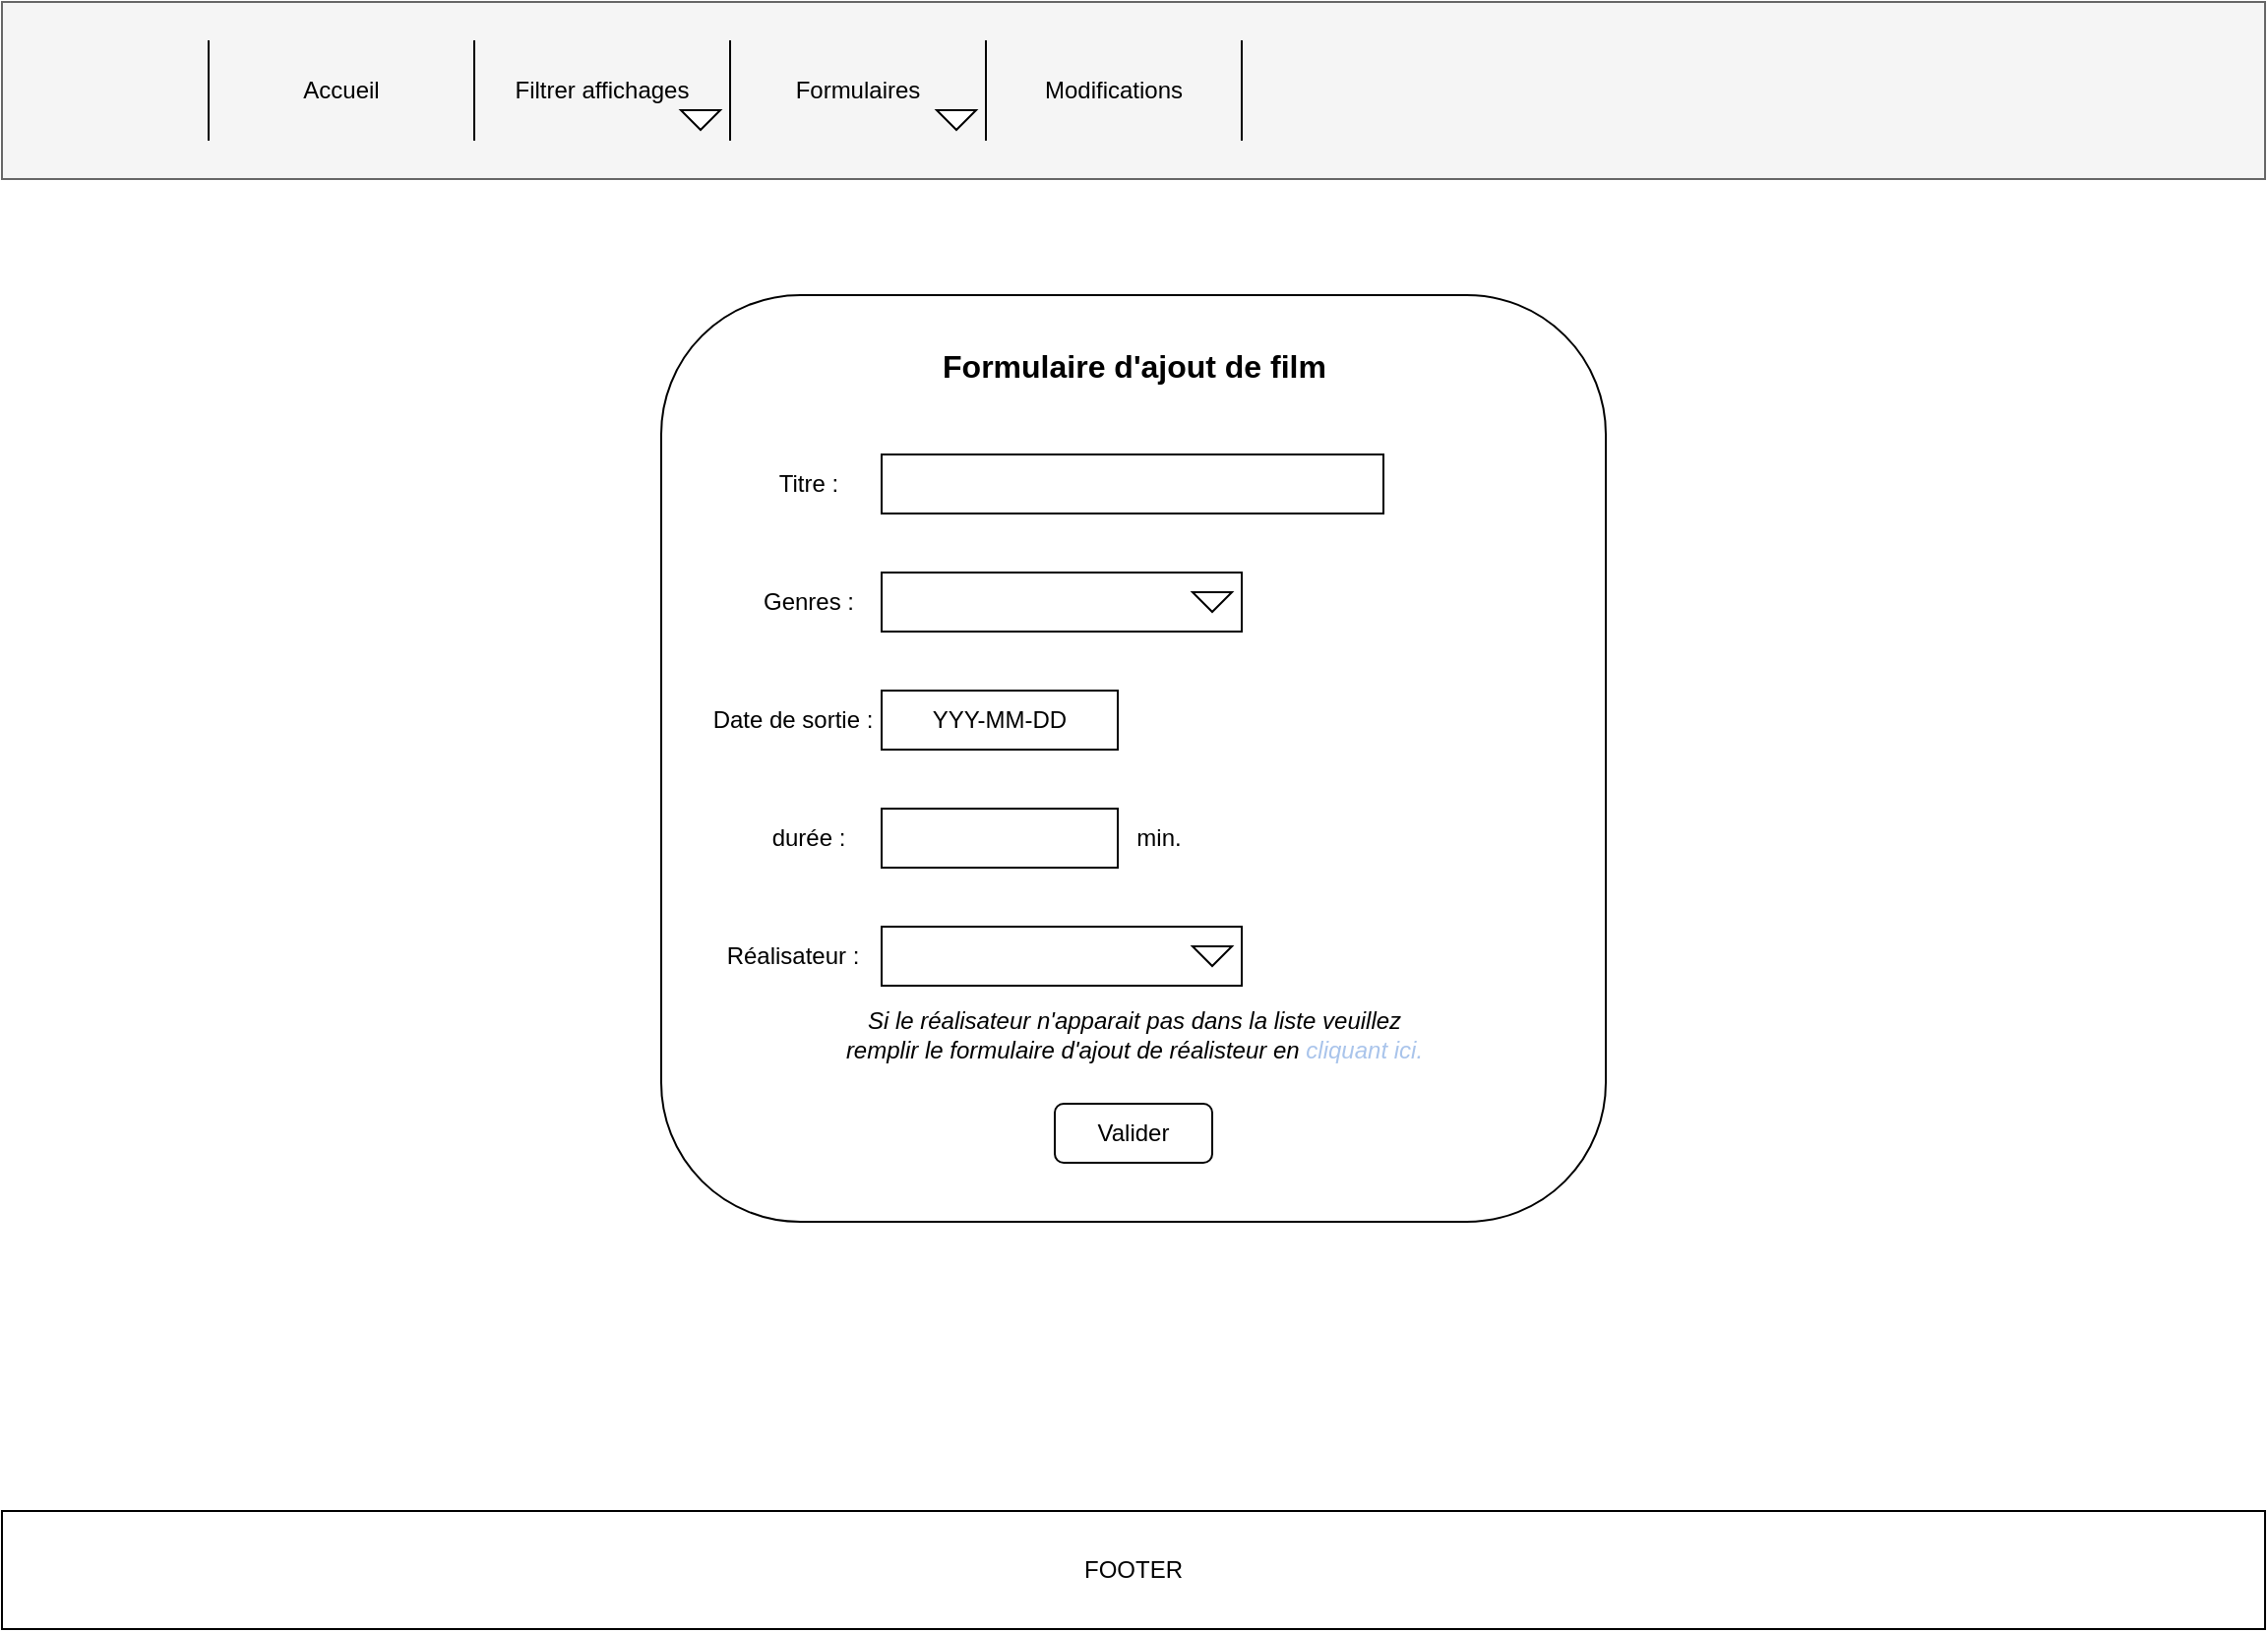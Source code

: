 <mxfile version="21.1.8" type="github">
  <diagram id="kgpKYQtTHZ0yAKxKKP6v" name="Page-1">
    <mxGraphModel dx="1195" dy="628" grid="1" gridSize="10" guides="1" tooltips="1" connect="1" arrows="1" fold="1" page="1" pageScale="1" pageWidth="1169" pageHeight="827" math="0" shadow="0">
      <root>
        <mxCell id="0" />
        <mxCell id="1" parent="0" />
        <mxCell id="PC4rQXpOwYb6489nLgDP-1" value="" style="rounded=0;whiteSpace=wrap;html=1;fillColor=#f5f5f5;fontColor=#333333;strokeColor=#666666;" vertex="1" parent="1">
          <mxGeometry x="10" width="1150" height="90" as="geometry" />
        </mxCell>
        <mxCell id="PC4rQXpOwYb6489nLgDP-2" value="Filtrer affichages" style="shape=partialRectangle;whiteSpace=wrap;html=1;bottom=0;top=0;fillColor=none;" vertex="1" parent="1">
          <mxGeometry x="250" y="20" width="130" height="50" as="geometry" />
        </mxCell>
        <mxCell id="PC4rQXpOwYb6489nLgDP-3" value="Formulaires" style="shape=partialRectangle;whiteSpace=wrap;html=1;bottom=0;top=0;fillColor=none;" vertex="1" parent="1">
          <mxGeometry x="380" y="20" width="130" height="50" as="geometry" />
        </mxCell>
        <mxCell id="PC4rQXpOwYb6489nLgDP-4" value="Modifications" style="shape=partialRectangle;whiteSpace=wrap;html=1;bottom=0;top=0;fillColor=none;" vertex="1" parent="1">
          <mxGeometry x="510" y="20" width="130" height="50" as="geometry" />
        </mxCell>
        <mxCell id="PC4rQXpOwYb6489nLgDP-5" value="&lt;p style=&quot;line-height: 120%;&quot;&gt;Accueil&lt;/p&gt;" style="shape=partialRectangle;whiteSpace=wrap;html=1;bottom=0;top=0;fillColor=none;" vertex="1" parent="1">
          <mxGeometry x="115" y="20" width="135" height="50" as="geometry" />
        </mxCell>
        <mxCell id="PC4rQXpOwYb6489nLgDP-6" value="" style="triangle;whiteSpace=wrap;html=1;rotation=90;" vertex="1" parent="1">
          <mxGeometry x="360" y="50" width="10" height="20" as="geometry" />
        </mxCell>
        <mxCell id="PC4rQXpOwYb6489nLgDP-7" value="" style="triangle;whiteSpace=wrap;html=1;rotation=90;" vertex="1" parent="1">
          <mxGeometry x="490" y="50" width="10" height="20" as="geometry" />
        </mxCell>
        <mxCell id="PC4rQXpOwYb6489nLgDP-8" value="FOOTER" style="rounded=0;whiteSpace=wrap;html=1;resizeWidth=0;" vertex="1" parent="1">
          <mxGeometry x="10" y="767" width="1150" height="60" as="geometry" />
        </mxCell>
        <mxCell id="PC4rQXpOwYb6489nLgDP-9" value="" style="rounded=1;whiteSpace=wrap;html=1;" vertex="1" parent="1">
          <mxGeometry x="345" y="149" width="480" height="471" as="geometry" />
        </mxCell>
        <mxCell id="PC4rQXpOwYb6489nLgDP-10" value="" style="rounded=0;whiteSpace=wrap;html=1;" vertex="1" parent="1">
          <mxGeometry x="457" y="230" width="255" height="30" as="geometry" />
        </mxCell>
        <mxCell id="PC4rQXpOwYb6489nLgDP-11" value="&lt;b&gt;&lt;font style=&quot;font-size: 16px;&quot;&gt;Formulaire d&#39;ajout de film&lt;/font&gt;&lt;/b&gt;" style="text;html=1;strokeColor=none;fillColor=none;align=center;verticalAlign=middle;whiteSpace=wrap;rounded=0;" vertex="1" parent="1">
          <mxGeometry x="483.5" y="170" width="203" height="30" as="geometry" />
        </mxCell>
        <mxCell id="PC4rQXpOwYb6489nLgDP-12" value="Titre :" style="text;html=1;strokeColor=none;fillColor=none;align=center;verticalAlign=middle;whiteSpace=wrap;rounded=0;" vertex="1" parent="1">
          <mxGeometry x="390" y="230" width="60" height="30" as="geometry" />
        </mxCell>
        <mxCell id="PC4rQXpOwYb6489nLgDP-13" value="Genres :" style="text;html=1;strokeColor=none;fillColor=none;align=center;verticalAlign=middle;whiteSpace=wrap;rounded=0;" vertex="1" parent="1">
          <mxGeometry x="390" y="290" width="60" height="30" as="geometry" />
        </mxCell>
        <mxCell id="PC4rQXpOwYb6489nLgDP-16" value="" style="rounded=0;whiteSpace=wrap;html=1;" vertex="1" parent="1">
          <mxGeometry x="457" y="290" width="183" height="30" as="geometry" />
        </mxCell>
        <mxCell id="PC4rQXpOwYb6489nLgDP-18" value="" style="triangle;whiteSpace=wrap;html=1;rotation=90;" vertex="1" parent="1">
          <mxGeometry x="620" y="295" width="10" height="20" as="geometry" />
        </mxCell>
        <mxCell id="PC4rQXpOwYb6489nLgDP-19" value="YYY-MM-DD" style="rounded=0;whiteSpace=wrap;html=1;" vertex="1" parent="1">
          <mxGeometry x="457" y="350" width="120" height="30" as="geometry" />
        </mxCell>
        <mxCell id="PC4rQXpOwYb6489nLgDP-20" value="Date de sortie :" style="text;html=1;strokeColor=none;fillColor=none;align=center;verticalAlign=middle;whiteSpace=wrap;rounded=0;" vertex="1" parent="1">
          <mxGeometry x="367" y="350" width="90" height="30" as="geometry" />
        </mxCell>
        <mxCell id="PC4rQXpOwYb6489nLgDP-21" value="" style="rounded=0;whiteSpace=wrap;html=1;" vertex="1" parent="1">
          <mxGeometry x="457" y="410" width="120" height="30" as="geometry" />
        </mxCell>
        <mxCell id="PC4rQXpOwYb6489nLgDP-22" value="durée :" style="text;html=1;strokeColor=none;fillColor=none;align=center;verticalAlign=middle;whiteSpace=wrap;rounded=0;" vertex="1" parent="1">
          <mxGeometry x="390" y="410" width="60" height="30" as="geometry" />
        </mxCell>
        <mxCell id="PC4rQXpOwYb6489nLgDP-23" value="min." style="text;html=1;strokeColor=none;fillColor=none;align=center;verticalAlign=middle;whiteSpace=wrap;rounded=0;" vertex="1" parent="1">
          <mxGeometry x="584.5" y="410" width="25.5" height="30" as="geometry" />
        </mxCell>
        <mxCell id="PC4rQXpOwYb6489nLgDP-24" value="" style="rounded=0;whiteSpace=wrap;html=1;" vertex="1" parent="1">
          <mxGeometry x="457" y="470" width="183" height="30" as="geometry" />
        </mxCell>
        <mxCell id="PC4rQXpOwYb6489nLgDP-25" value="" style="triangle;whiteSpace=wrap;html=1;rotation=90;" vertex="1" parent="1">
          <mxGeometry x="620" y="475" width="10" height="20" as="geometry" />
        </mxCell>
        <mxCell id="PC4rQXpOwYb6489nLgDP-26" value="Réalisateur :" style="text;html=1;strokeColor=none;fillColor=none;align=center;verticalAlign=middle;whiteSpace=wrap;rounded=0;" vertex="1" parent="1">
          <mxGeometry x="372" y="470" width="80" height="30" as="geometry" />
        </mxCell>
        <mxCell id="PC4rQXpOwYb6489nLgDP-30" value="Valider" style="rounded=1;whiteSpace=wrap;html=1;" vertex="1" parent="1">
          <mxGeometry x="545" y="560" width="80" height="30" as="geometry" />
        </mxCell>
        <mxCell id="PC4rQXpOwYb6489nLgDP-31" value="&lt;i&gt;Si le réalisateur n&#39;apparait pas dans la liste veuillez remplir le formulaire d&#39;ajout de réalisteur en &lt;font color=&quot;#a9c4eb&quot;&gt;cliquant ici.&lt;/font&gt;&lt;/i&gt;" style="text;html=1;strokeColor=none;fillColor=none;align=center;verticalAlign=middle;whiteSpace=wrap;rounded=0;" vertex="1" parent="1">
          <mxGeometry x="428.5" y="510" width="313" height="30" as="geometry" />
        </mxCell>
      </root>
    </mxGraphModel>
  </diagram>
</mxfile>
